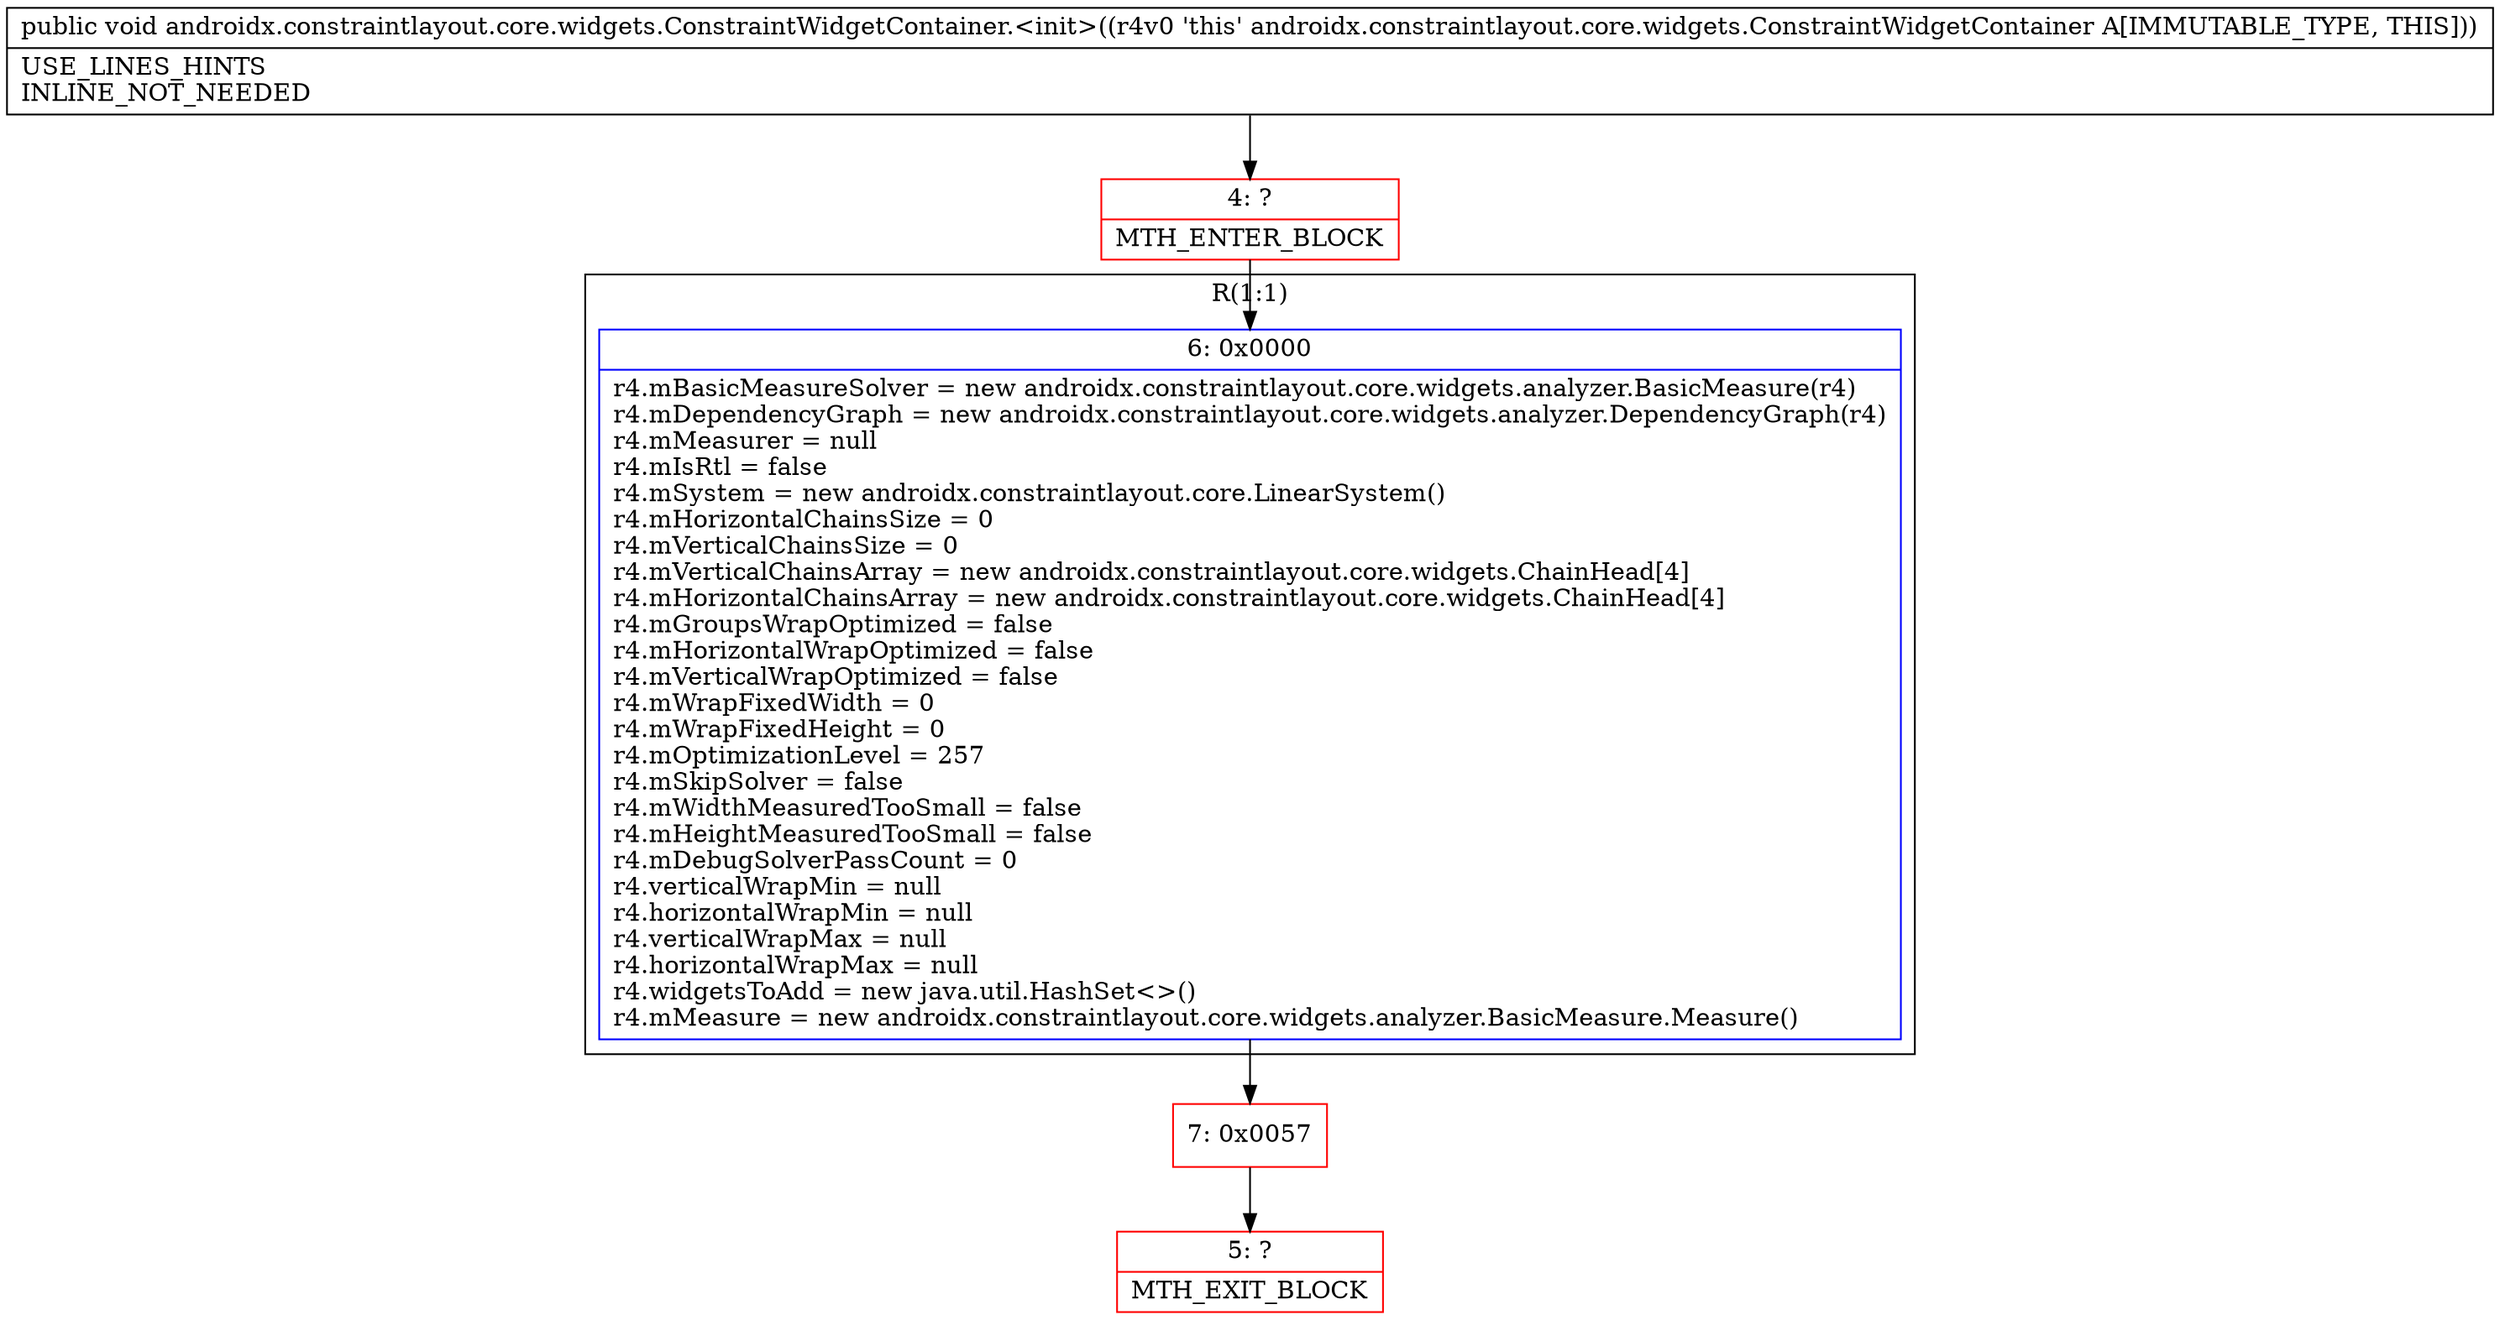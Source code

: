 digraph "CFG forandroidx.constraintlayout.core.widgets.ConstraintWidgetContainer.\<init\>()V" {
subgraph cluster_Region_1093301463 {
label = "R(1:1)";
node [shape=record,color=blue];
Node_6 [shape=record,label="{6\:\ 0x0000|r4.mBasicMeasureSolver = new androidx.constraintlayout.core.widgets.analyzer.BasicMeasure(r4)\lr4.mDependencyGraph = new androidx.constraintlayout.core.widgets.analyzer.DependencyGraph(r4)\lr4.mMeasurer = null\lr4.mIsRtl = false\lr4.mSystem = new androidx.constraintlayout.core.LinearSystem()\lr4.mHorizontalChainsSize = 0\lr4.mVerticalChainsSize = 0\lr4.mVerticalChainsArray = new androidx.constraintlayout.core.widgets.ChainHead[4]\lr4.mHorizontalChainsArray = new androidx.constraintlayout.core.widgets.ChainHead[4]\lr4.mGroupsWrapOptimized = false\lr4.mHorizontalWrapOptimized = false\lr4.mVerticalWrapOptimized = false\lr4.mWrapFixedWidth = 0\lr4.mWrapFixedHeight = 0\lr4.mOptimizationLevel = 257\lr4.mSkipSolver = false\lr4.mWidthMeasuredTooSmall = false\lr4.mHeightMeasuredTooSmall = false\lr4.mDebugSolverPassCount = 0\lr4.verticalWrapMin = null\lr4.horizontalWrapMin = null\lr4.verticalWrapMax = null\lr4.horizontalWrapMax = null\lr4.widgetsToAdd = new java.util.HashSet\<\>()\lr4.mMeasure = new androidx.constraintlayout.core.widgets.analyzer.BasicMeasure.Measure()\l}"];
}
Node_4 [shape=record,color=red,label="{4\:\ ?|MTH_ENTER_BLOCK\l}"];
Node_7 [shape=record,color=red,label="{7\:\ 0x0057}"];
Node_5 [shape=record,color=red,label="{5\:\ ?|MTH_EXIT_BLOCK\l}"];
MethodNode[shape=record,label="{public void androidx.constraintlayout.core.widgets.ConstraintWidgetContainer.\<init\>((r4v0 'this' androidx.constraintlayout.core.widgets.ConstraintWidgetContainer A[IMMUTABLE_TYPE, THIS]))  | USE_LINES_HINTS\lINLINE_NOT_NEEDED\l}"];
MethodNode -> Node_4;Node_6 -> Node_7;
Node_4 -> Node_6;
Node_7 -> Node_5;
}

